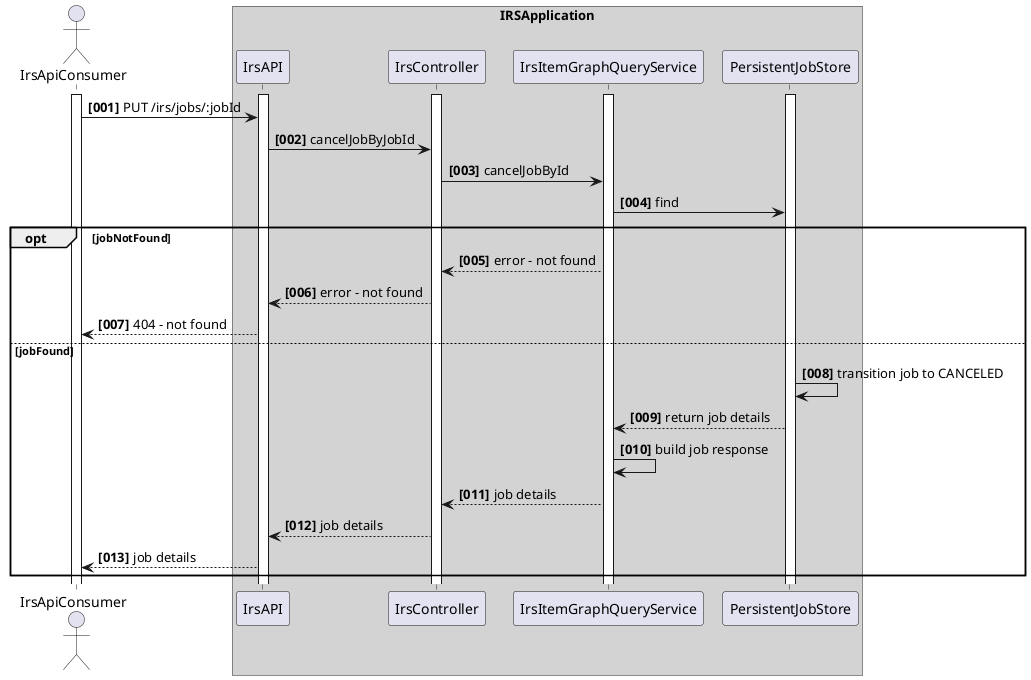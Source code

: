 @startuml
skinparam shadowing false
autonumber "<b>[000]"

actor IrsApiConsumer
activate IrsApiConsumer


box "IRSApplication" #LightGrey
participant IrsAPI
activate IrsAPI
participant IrsController
activate IrsController
participant IrsItemGraphQueryService
activate IrsItemGraphQueryService
participant PersistentJobStore
activate PersistentJobStore

IrsApiConsumer -> IrsAPI : PUT /irs/jobs/:jobId
IrsAPI -> IrsController :  cancelJobByJobId
IrsController -> IrsItemGraphQueryService :  cancelJobById
IrsItemGraphQueryService -> PersistentJobStore: find
opt jobNotFound
    IrsController <-- IrsItemGraphQueryService : error - not found
    IrsAPI <-- IrsController : error - not found
    IrsApiConsumer <-- IrsAPI : 404 - not found
else jobFound
    PersistentJobStore -> PersistentJobStore: transition job to CANCELED
    IrsItemGraphQueryService <-- PersistentJobStore: return job details
    IrsItemGraphQueryService -> IrsItemGraphQueryService : build job response
    IrsController <-- IrsItemGraphQueryService : job details
    IrsAPI <-- IrsController : job details
    IrsApiConsumer <-- IrsAPI : job details
end opt


@enduml